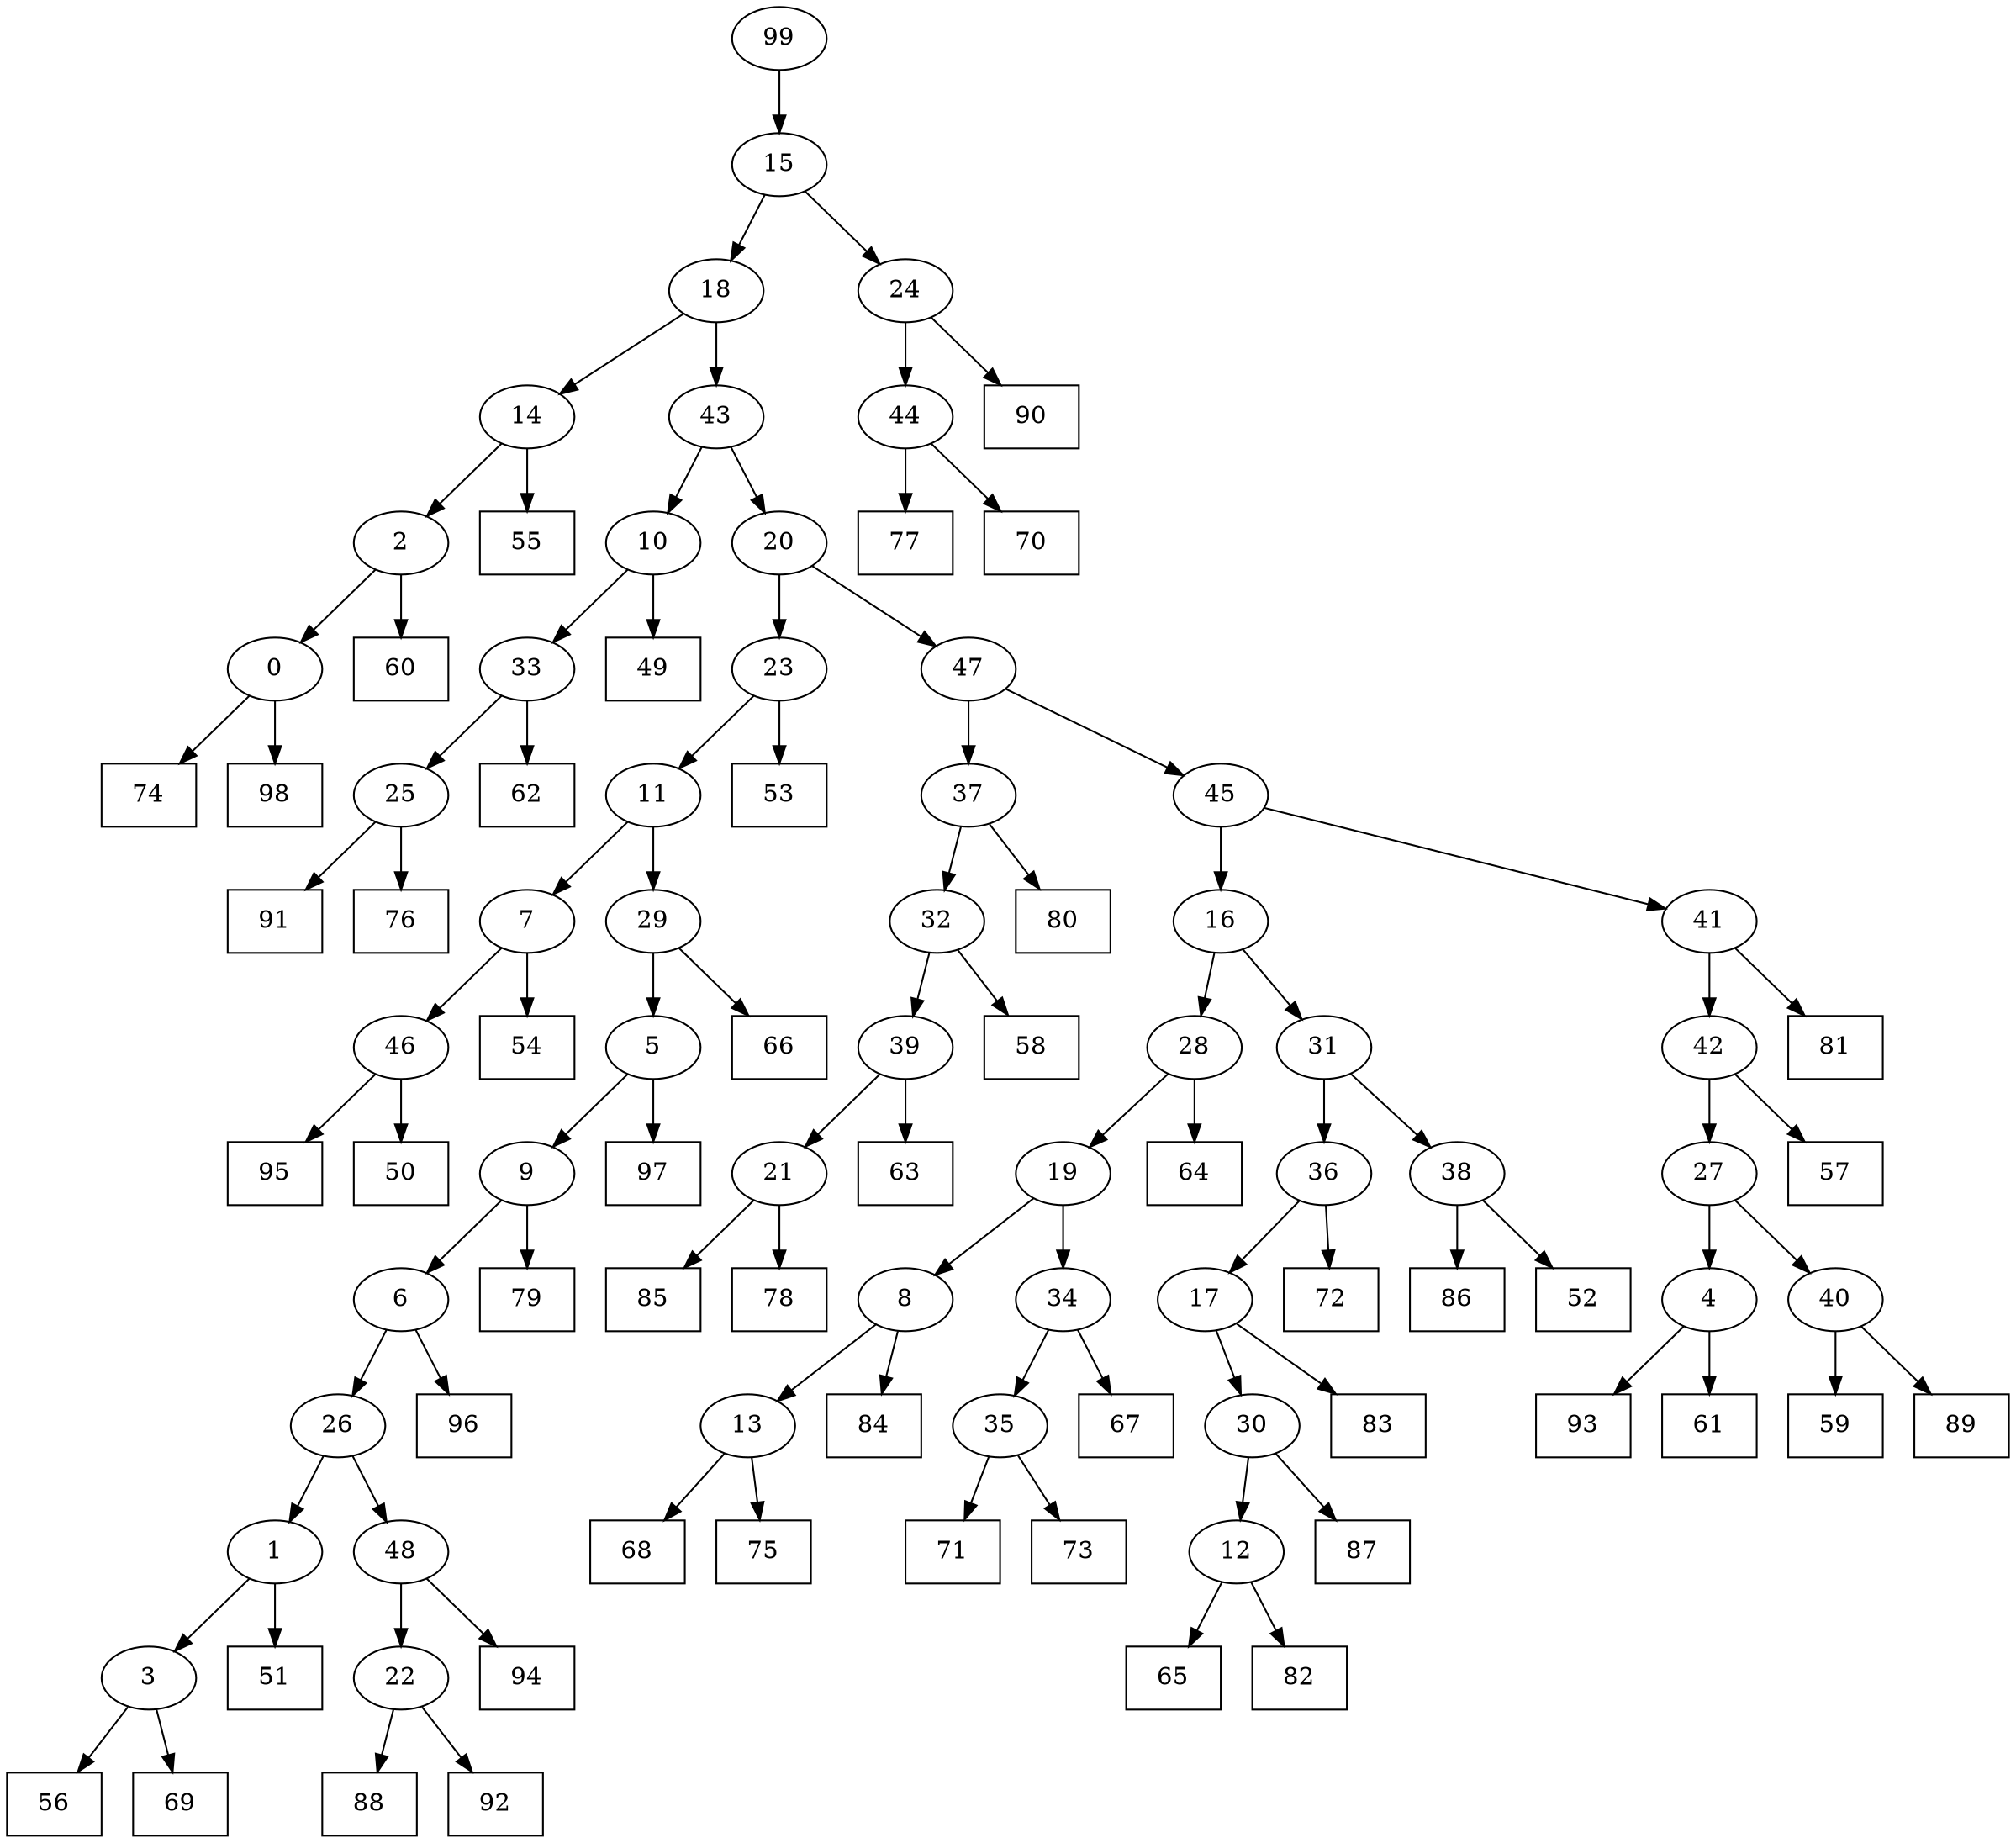 digraph G {
0[label="0"];
1[label="1"];
2[label="2"];
3[label="3"];
4[label="4"];
5[label="5"];
6[label="6"];
7[label="7"];
8[label="8"];
9[label="9"];
10[label="10"];
11[label="11"];
12[label="12"];
13[label="13"];
14[label="14"];
15[label="15"];
16[label="16"];
17[label="17"];
18[label="18"];
19[label="19"];
20[label="20"];
21[label="21"];
22[label="22"];
23[label="23"];
24[label="24"];
25[label="25"];
26[label="26"];
27[label="27"];
28[label="28"];
29[label="29"];
30[label="30"];
31[label="31"];
32[label="32"];
33[label="33"];
34[label="34"];
35[label="35"];
36[label="36"];
37[label="37"];
38[label="38"];
39[label="39"];
40[label="40"];
41[label="41"];
42[label="42"];
43[label="43"];
44[label="44"];
45[label="45"];
46[label="46"];
47[label="47"];
48[label="48"];
49[shape=box,label="59"];
50[shape=box,label="77"];
51[shape=box,label="56"];
52[shape=box,label="64"];
53[shape=box,label="51"];
54[shape=box,label="89"];
55[shape=box,label="58"];
56[shape=box,label="88"];
57[shape=box,label="72"];
58[shape=box,label="86"];
59[shape=box,label="67"];
60[shape=box,label="71"];
61[shape=box,label="57"];
62[shape=box,label="65"];
63[shape=box,label="63"];
64[shape=box,label="70"];
65[shape=box,label="85"];
66[shape=box,label="82"];
67[shape=box,label="78"];
68[shape=box,label="94"];
69[shape=box,label="81"];
70[shape=box,label="62"];
71[shape=box,label="53"];
72[shape=box,label="91"];
73[shape=box,label="52"];
74[shape=box,label="97"];
75[shape=box,label="96"];
76[shape=box,label="95"];
77[shape=box,label="55"];
78[shape=box,label="79"];
79[shape=box,label="83"];
80[shape=box,label="68"];
81[shape=box,label="75"];
82[shape=box,label="92"];
83[shape=box,label="66"];
84[shape=box,label="84"];
85[shape=box,label="60"];
86[shape=box,label="74"];
87[shape=box,label="93"];
88[shape=box,label="76"];
89[shape=box,label="87"];
90[shape=box,label="61"];
91[shape=box,label="54"];
92[shape=box,label="73"];
93[shape=box,label="80"];
94[shape=box,label="90"];
95[shape=box,label="69"];
96[shape=box,label="50"];
97[shape=box,label="49"];
98[shape=box,label="98"];
99[label="99"];
46->96 ;
0->86 ;
10->97 ;
2->0 ;
24->94 ;
23->71 ;
22->82 ;
40->54 ;
28->52 ;
12->66 ;
48->68 ;
35->60 ;
30->89 ;
43->20 ;
13->80 ;
44->64 ;
20->47 ;
34->59 ;
41->69 ;
24->44 ;
44->50 ;
38->58 ;
4->87 ;
22->56 ;
16->31 ;
34->35 ;
35->92 ;
7->46 ;
45->16 ;
8->84 ;
39->63 ;
1->3 ;
3->95 ;
19->8 ;
2->85 ;
1->53 ;
37->93 ;
31->38 ;
47->37 ;
26->1 ;
11->7 ;
6->26 ;
15->24 ;
28->19 ;
21->65 ;
42->27 ;
3->51 ;
19->34 ;
14->2 ;
5->74 ;
99->15 ;
15->18 ;
32->55 ;
38->73 ;
9->6 ;
6->75 ;
5->9 ;
21->67 ;
9->78 ;
31->36 ;
36->57 ;
23->11 ;
25->88 ;
17->30 ;
37->32 ;
32->39 ;
46->76 ;
47->45 ;
45->41 ;
16->28 ;
8->13 ;
13->81 ;
36->17 ;
17->79 ;
30->12 ;
12->62 ;
39->21 ;
27->4 ;
4->90 ;
43->10 ;
10->33 ;
18->43 ;
29->5 ;
41->42 ;
42->61 ;
7->91 ;
11->29 ;
29->83 ;
26->48 ;
48->22 ;
33->70 ;
27->40 ;
40->49 ;
20->23 ;
18->14 ;
14->77 ;
0->98 ;
33->25 ;
25->72 ;
}
